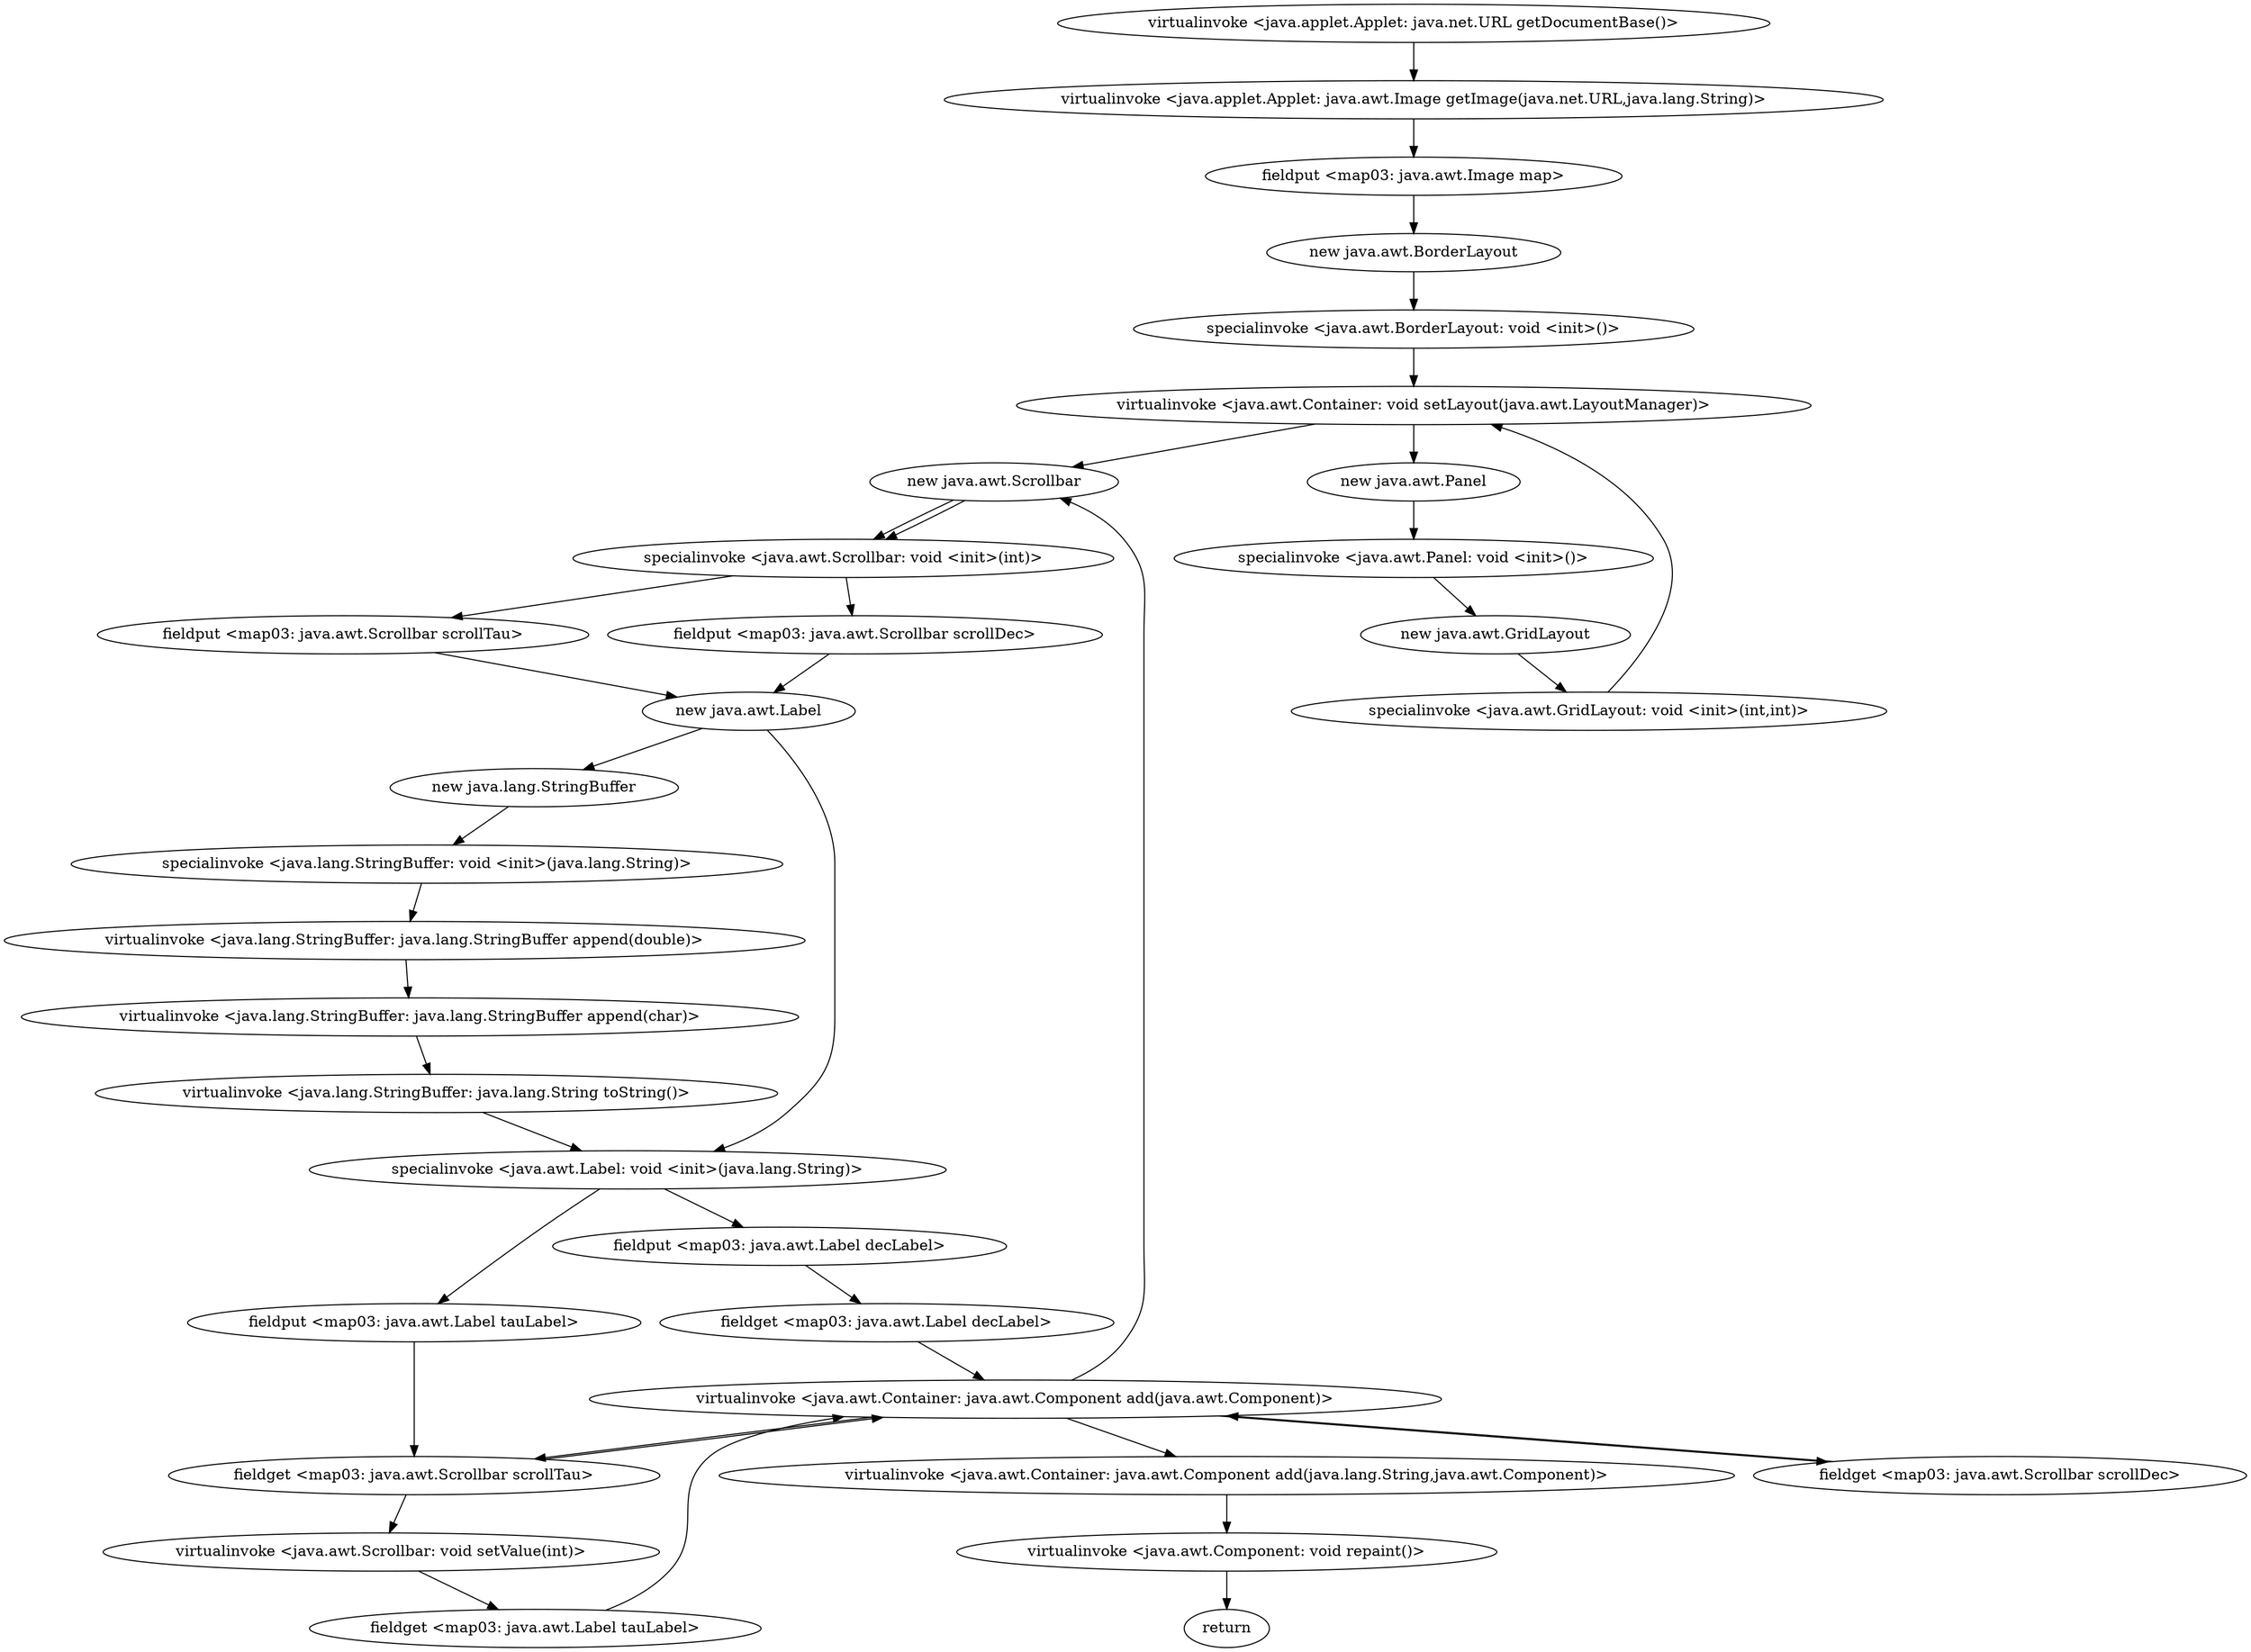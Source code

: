 digraph "" {
"virtualinvoke <java.applet.Applet: java.net.URL getDocumentBase()>";
 "virtualinvoke <java.applet.Applet: java.net.URL getDocumentBase()>"->"virtualinvoke <java.applet.Applet: java.awt.Image getImage(java.net.URL,java.lang.String)>";
 "virtualinvoke <java.applet.Applet: java.awt.Image getImage(java.net.URL,java.lang.String)>"->"fieldput <map03: java.awt.Image map>";
 "fieldput <map03: java.awt.Image map>"->"new java.awt.BorderLayout";
 "new java.awt.BorderLayout"->"specialinvoke <java.awt.BorderLayout: void <init>()>";
 "specialinvoke <java.awt.BorderLayout: void <init>()>"->"virtualinvoke <java.awt.Container: void setLayout(java.awt.LayoutManager)>";
 "virtualinvoke <java.awt.Container: void setLayout(java.awt.LayoutManager)>"->"new java.awt.Panel";
 "new java.awt.Panel"->"specialinvoke <java.awt.Panel: void <init>()>";
 "specialinvoke <java.awt.Panel: void <init>()>"->"new java.awt.GridLayout";
 "new java.awt.GridLayout"->"specialinvoke <java.awt.GridLayout: void <init>(int,int)>";
 "specialinvoke <java.awt.GridLayout: void <init>(int,int)>"->"virtualinvoke <java.awt.Container: void setLayout(java.awt.LayoutManager)>";
 "virtualinvoke <java.awt.Container: void setLayout(java.awt.LayoutManager)>"->"new java.awt.Scrollbar";
 "new java.awt.Scrollbar"->"specialinvoke <java.awt.Scrollbar: void <init>(int)>";
 "specialinvoke <java.awt.Scrollbar: void <init>(int)>"->"fieldput <map03: java.awt.Scrollbar scrollDec>";
 "fieldput <map03: java.awt.Scrollbar scrollDec>"->"new java.awt.Label";
 "new java.awt.Label"->"new java.lang.StringBuffer";
 "new java.lang.StringBuffer"->"specialinvoke <java.lang.StringBuffer: void <init>(java.lang.String)>";
 "specialinvoke <java.lang.StringBuffer: void <init>(java.lang.String)>"->"virtualinvoke <java.lang.StringBuffer: java.lang.StringBuffer append(double)>";
 "virtualinvoke <java.lang.StringBuffer: java.lang.StringBuffer append(double)>"->"virtualinvoke <java.lang.StringBuffer: java.lang.StringBuffer append(char)>";
 "virtualinvoke <java.lang.StringBuffer: java.lang.StringBuffer append(char)>"->"virtualinvoke <java.lang.StringBuffer: java.lang.String toString()>";
 "virtualinvoke <java.lang.StringBuffer: java.lang.String toString()>"->"specialinvoke <java.awt.Label: void <init>(java.lang.String)>";
 "specialinvoke <java.awt.Label: void <init>(java.lang.String)>"->"fieldput <map03: java.awt.Label decLabel>";
 "fieldput <map03: java.awt.Label decLabel>"->"fieldget <map03: java.awt.Label decLabel>";
 "fieldget <map03: java.awt.Label decLabel>"->"virtualinvoke <java.awt.Container: java.awt.Component add(java.awt.Component)>";
 "virtualinvoke <java.awt.Container: java.awt.Component add(java.awt.Component)>"->"fieldget <map03: java.awt.Scrollbar scrollDec>";
 "fieldget <map03: java.awt.Scrollbar scrollDec>"->"virtualinvoke <java.awt.Container: java.awt.Component add(java.awt.Component)>";
 "virtualinvoke <java.awt.Container: java.awt.Component add(java.awt.Component)>"->"new java.awt.Scrollbar";
 "new java.awt.Scrollbar"->"specialinvoke <java.awt.Scrollbar: void <init>(int)>";
 "specialinvoke <java.awt.Scrollbar: void <init>(int)>"->"fieldput <map03: java.awt.Scrollbar scrollTau>";
 "fieldput <map03: java.awt.Scrollbar scrollTau>"->"new java.awt.Label";
 "new java.awt.Label"->"specialinvoke <java.awt.Label: void <init>(java.lang.String)>";
 "specialinvoke <java.awt.Label: void <init>(java.lang.String)>"->"fieldput <map03: java.awt.Label tauLabel>";
 "fieldput <map03: java.awt.Label tauLabel>"->"fieldget <map03: java.awt.Scrollbar scrollTau>";
 "fieldget <map03: java.awt.Scrollbar scrollTau>"->"virtualinvoke <java.awt.Scrollbar: void setValue(int)>";
 "virtualinvoke <java.awt.Scrollbar: void setValue(int)>"->"fieldget <map03: java.awt.Label tauLabel>";
 "fieldget <map03: java.awt.Label tauLabel>"->"virtualinvoke <java.awt.Container: java.awt.Component add(java.awt.Component)>";
 "virtualinvoke <java.awt.Container: java.awt.Component add(java.awt.Component)>"->"fieldget <map03: java.awt.Scrollbar scrollTau>";
 "fieldget <map03: java.awt.Scrollbar scrollTau>"->"virtualinvoke <java.awt.Container: java.awt.Component add(java.awt.Component)>";
 "virtualinvoke <java.awt.Container: java.awt.Component add(java.awt.Component)>"->"virtualinvoke <java.awt.Container: java.awt.Component add(java.lang.String,java.awt.Component)>";
 "virtualinvoke <java.awt.Container: java.awt.Component add(java.lang.String,java.awt.Component)>"->"virtualinvoke <java.awt.Component: void repaint()>";
 "virtualinvoke <java.awt.Component: void repaint()>"->"return";
}
